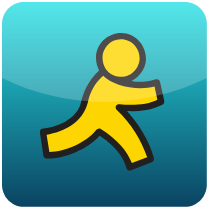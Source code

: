 <mxfile>
    <diagram id="JWjS3-OfVFiA6C1m6_Ri" name="Page-1">
        <mxGraphModel dx="146" dy="214" grid="1" gridSize="10" guides="1" tooltips="1" connect="1" arrows="1" fold="1" page="1" pageScale="1" pageWidth="850" pageHeight="1100" math="0" shadow="0">
            <root>
                <mxCell id="0"/>
                <mxCell id="1" parent="0"/>
                <mxCell id="2" value="" style="dashed=0;outlineConnect=0;html=1;align=center;labelPosition=center;verticalLabelPosition=bottom;verticalAlign=top;shape=mxgraph.webicons.aim;fillColor=#27E1E5;gradientColor=#0A4361" vertex="1" parent="1">
                    <mxGeometry x="30" y="60" width="102.4" height="102.4" as="geometry"/>
                </mxCell>
            </root>
        </mxGraphModel>
    </diagram>
</mxfile>
